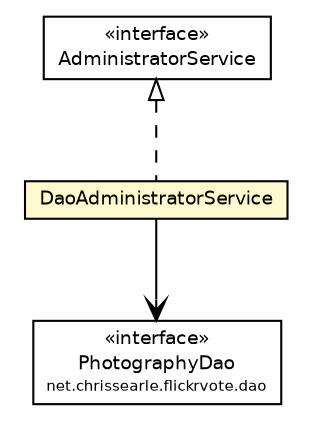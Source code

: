 #!/usr/local/bin/dot
#
# Class diagram 
# Generated by UmlGraph version 4.6 (http://www.spinellis.gr/sw/umlgraph)
#

digraph G {
	edge [fontname="Helvetica",fontsize=10,labelfontname="Helvetica",labelfontsize=10];
	node [fontname="Helvetica",fontsize=10,shape=plaintext];
	// net.chrissearle.flickrvote.service.DaoAdministratorService
	c333 [label=<<table border="0" cellborder="1" cellspacing="0" cellpadding="2" port="p" bgcolor="lemonChiffon" href="./DaoAdministratorService.html">
		<tr><td><table border="0" cellspacing="0" cellpadding="1">
			<tr><td> DaoAdministratorService </td></tr>
		</table></td></tr>
		</table>>, fontname="Helvetica", fontcolor="black", fontsize=9.0];
	//net.chrissearle.flickrvote.service.DaoAdministratorService implements net.chrissearle.flickrvote.service.AdministratorService
	c336:p -> c333:p [dir=back,arrowtail=empty,style=dashed];
	// net.chrissearle.flickrvote.service.DaoAdministratorService NAVASSOC net.chrissearle.flickrvote.dao.PhotographyDao
	c333:p -> c337:p [taillabel="", label="", headlabel="", fontname="Helvetica", fontcolor="black", fontsize=10.0, color="black", arrowhead=open];
	// net.chrissearle.flickrvote.dao.PhotographyDao
	c337 [label=<<table border="0" cellborder="1" cellspacing="0" cellpadding="2" port="p">
		<tr><td><table border="0" cellspacing="0" cellpadding="1">
			<tr><td> &laquo;interface&raquo; </td></tr>
			<tr><td> PhotographyDao </td></tr>
			<tr><td><font point-size="7.0"> net.chrissearle.flickrvote.dao </font></td></tr>
		</table></td></tr>
		</table>>, fontname="Helvetica", fontcolor="black", fontsize=9.0];
	// net.chrissearle.flickrvote.service.AdministratorService
	c336 [label=<<table border="0" cellborder="1" cellspacing="0" cellpadding="2" port="p">
		<tr><td><table border="0" cellspacing="0" cellpadding="1">
			<tr><td> &laquo;interface&raquo; </td></tr>
			<tr><td> AdministratorService </td></tr>
		</table></td></tr>
		</table>>, fontname="Helvetica", fontcolor="black", fontsize=9.0];
}

